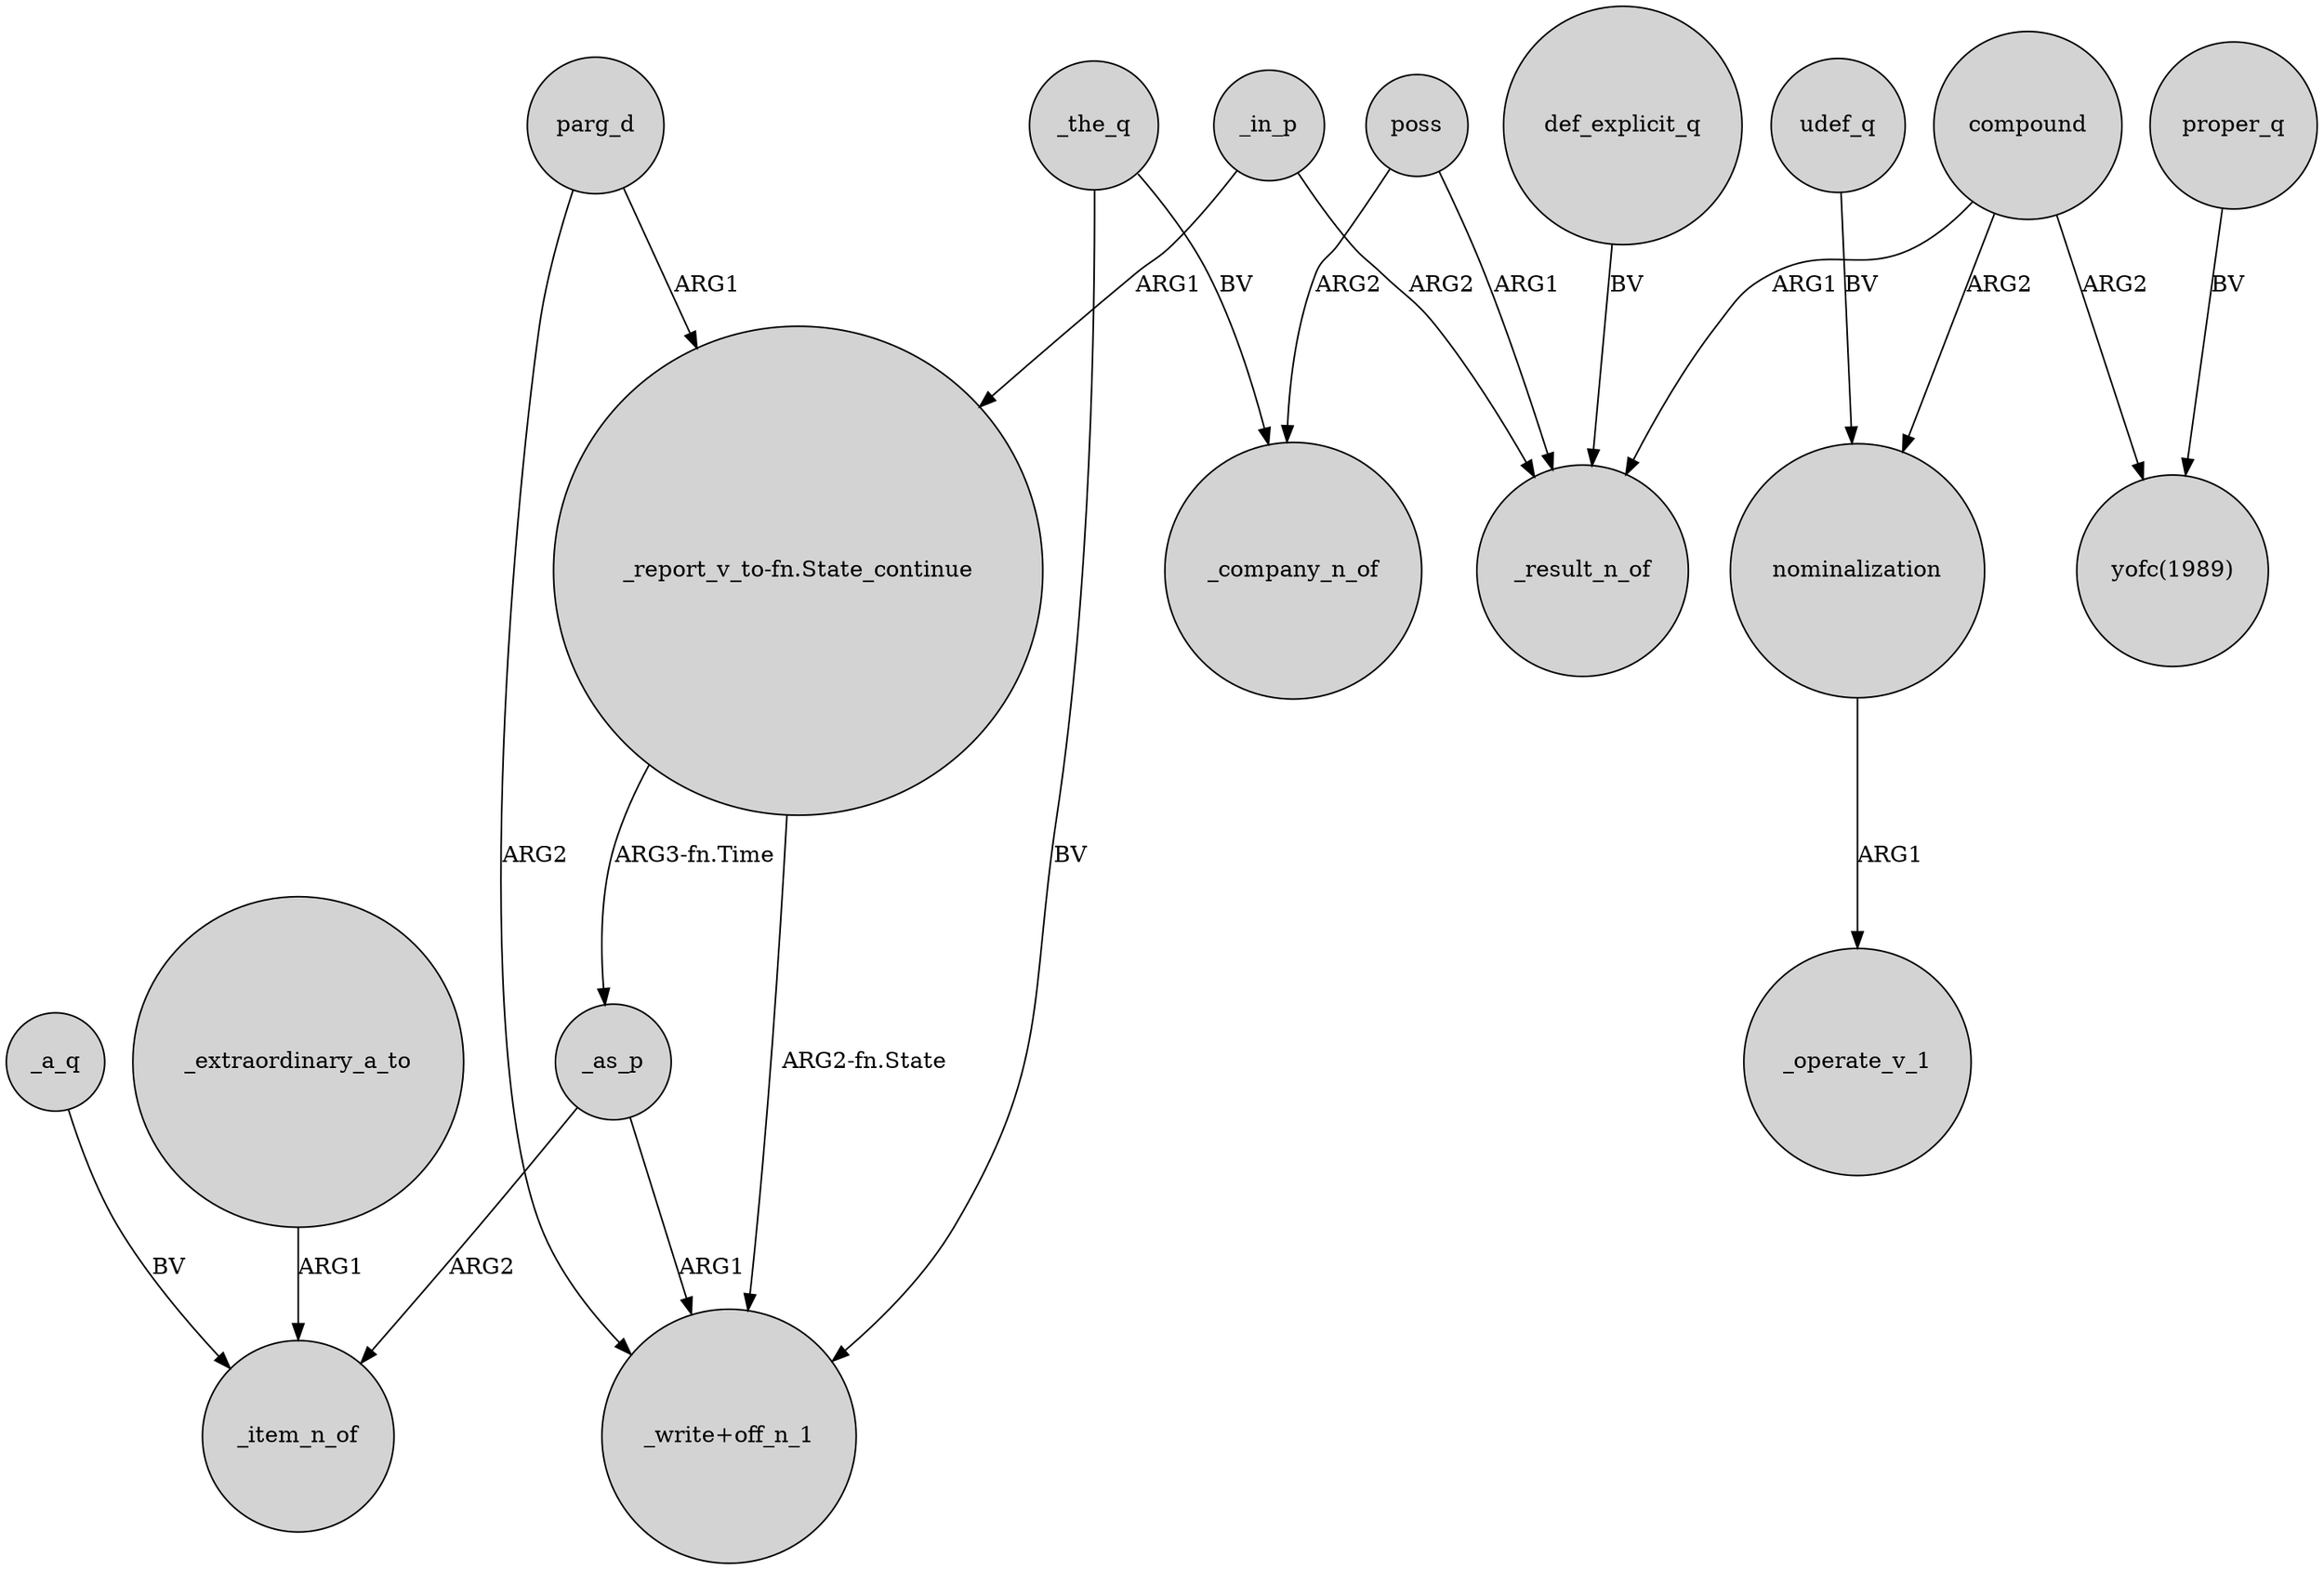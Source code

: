 digraph {
	node [shape=circle style=filled]
	_as_p -> _item_n_of [label=ARG2]
	parg_d -> "_write+off_n_1" [label=ARG2]
	_the_q -> "_write+off_n_1" [label=BV]
	udef_q -> nominalization [label=BV]
	nominalization -> _operate_v_1 [label=ARG1]
	"_report_v_to-fn.State_continue" -> "_write+off_n_1" [label="ARG2-fn.State"]
	"_report_v_to-fn.State_continue" -> _as_p [label="ARG3-fn.Time"]
	compound -> nominalization [label=ARG2]
	_in_p -> _result_n_of [label=ARG2]
	poss -> _company_n_of [label=ARG2]
	_in_p -> "_report_v_to-fn.State_continue" [label=ARG1]
	proper_q -> "yofc(1989)" [label=BV]
	_as_p -> "_write+off_n_1" [label=ARG1]
	_a_q -> _item_n_of [label=BV]
	def_explicit_q -> _result_n_of [label=BV]
	_extraordinary_a_to -> _item_n_of [label=ARG1]
	compound -> "yofc(1989)" [label=ARG2]
	compound -> _result_n_of [label=ARG1]
	poss -> _result_n_of [label=ARG1]
	_the_q -> _company_n_of [label=BV]
	parg_d -> "_report_v_to-fn.State_continue" [label=ARG1]
}
